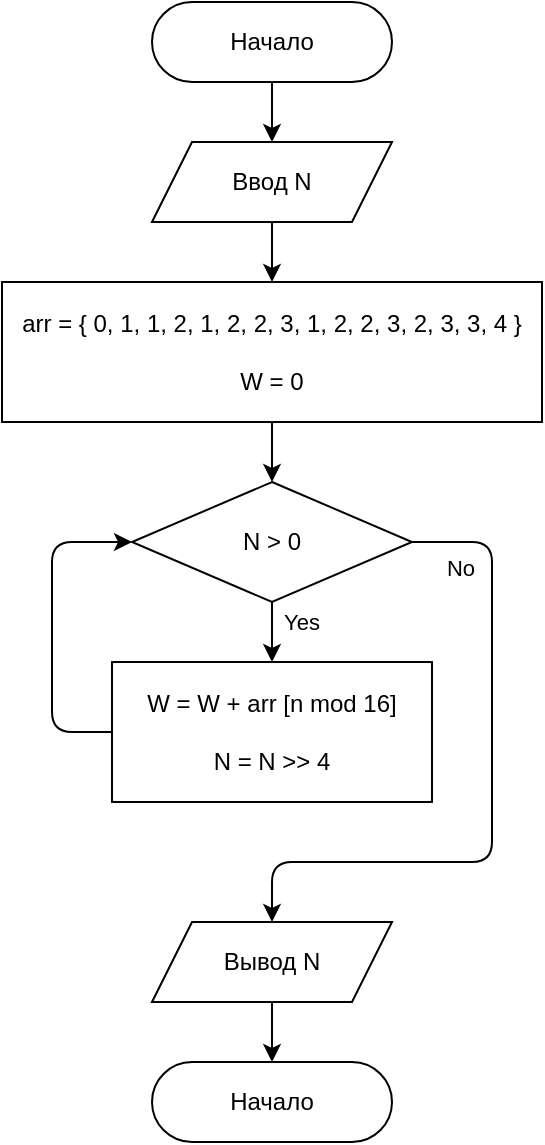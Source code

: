 <mxfile>
    <diagram id="3gmeP5vsMIf28vkynb5W" name="Page-1">
        <mxGraphModel dx="315" dy="230" grid="1" gridSize="10" guides="1" tooltips="1" connect="1" arrows="1" fold="1" page="1" pageScale="1" pageWidth="827" pageHeight="1169" math="0" shadow="0">
            <root>
                <mxCell id="0"/>
                <mxCell id="1" parent="0"/>
                <mxCell id="30" value="" style="edgeStyle=none;html=1;" edge="1" parent="1" source="28" target="29">
                    <mxGeometry relative="1" as="geometry"/>
                </mxCell>
                <mxCell id="28" value="Начало" style="rounded=1;whiteSpace=wrap;html=1;arcSize=50;" vertex="1" parent="1">
                    <mxGeometry x="354" y="300" width="120" height="40" as="geometry"/>
                </mxCell>
                <mxCell id="32" value="" style="edgeStyle=none;html=1;" edge="1" parent="1" source="29" target="31">
                    <mxGeometry relative="1" as="geometry"/>
                </mxCell>
                <mxCell id="29" value="Ввод N" style="shape=parallelogram;perimeter=parallelogramPerimeter;whiteSpace=wrap;html=1;fixedSize=1;" vertex="1" parent="1">
                    <mxGeometry x="354" y="370" width="120" height="40" as="geometry"/>
                </mxCell>
                <mxCell id="34" value="" style="edgeStyle=none;html=1;" edge="1" parent="1" source="31" target="33">
                    <mxGeometry relative="1" as="geometry"/>
                </mxCell>
                <mxCell id="31" value="&lt;div&gt;arr =&amp;nbsp;{&amp;nbsp;0, 1, 1, 2, 1, 2, 2, 3,&amp;nbsp;1, 2, 2, 3, 2, 3, 3, 4 }&lt;/div&gt;&lt;div&gt;&lt;br&gt;&lt;/div&gt;&lt;div&gt;W = 0&lt;br&gt;&lt;/div&gt;" style="rounded=0;whiteSpace=wrap;html=1;" vertex="1" parent="1">
                    <mxGeometry x="279" y="440" width="270" height="70" as="geometry"/>
                </mxCell>
                <mxCell id="39" style="edgeStyle=none;html=1;exitX=0.5;exitY=1;exitDx=0;exitDy=0;entryX=0.5;entryY=0;entryDx=0;entryDy=0;" edge="1" parent="1" source="33" target="35">
                    <mxGeometry relative="1" as="geometry"/>
                </mxCell>
                <mxCell id="40" value="Yes" style="edgeLabel;html=1;align=left;verticalAlign=middle;resizable=0;points=[];" vertex="1" connectable="0" parent="39">
                    <mxGeometry x="-0.149" relative="1" as="geometry">
                        <mxPoint x="4" y="-3" as="offset"/>
                    </mxGeometry>
                </mxCell>
                <mxCell id="43" style="edgeStyle=none;html=1;exitX=1;exitY=0.5;exitDx=0;exitDy=0;entryX=0.5;entryY=0;entryDx=0;entryDy=0;" edge="1" parent="1" source="33" target="42">
                    <mxGeometry relative="1" as="geometry">
                        <Array as="points">
                            <mxPoint x="524" y="570"/>
                            <mxPoint x="524" y="730"/>
                            <mxPoint x="414" y="730"/>
                        </Array>
                    </mxGeometry>
                </mxCell>
                <mxCell id="46" value="No" style="edgeLabel;html=1;align=center;verticalAlign=top;resizable=0;points=[];" vertex="1" connectable="0" parent="43">
                    <mxGeometry x="-0.848" y="1" relative="1" as="geometry">
                        <mxPoint x="-2" y="1" as="offset"/>
                    </mxGeometry>
                </mxCell>
                <mxCell id="33" value="N &amp;gt; 0" style="rhombus;whiteSpace=wrap;html=1;" vertex="1" parent="1">
                    <mxGeometry x="344" y="540" width="140" height="60" as="geometry"/>
                </mxCell>
                <mxCell id="37" style="edgeStyle=none;html=1;exitX=0;exitY=0.5;exitDx=0;exitDy=0;entryX=0;entryY=0.5;entryDx=0;entryDy=0;" edge="1" parent="1" source="35" target="33">
                    <mxGeometry relative="1" as="geometry">
                        <mxPoint x="304" y="665" as="targetPoint"/>
                        <Array as="points">
                            <mxPoint x="304" y="665"/>
                            <mxPoint x="304" y="570"/>
                        </Array>
                    </mxGeometry>
                </mxCell>
                <mxCell id="35" value="&lt;span&gt;W = W + arr [n mod 16]&lt;/span&gt;&lt;br&gt;&lt;br&gt;&lt;span&gt;N = N &amp;gt;&amp;gt; 4&lt;/span&gt;" style="rounded=0;whiteSpace=wrap;html=1;" vertex="1" parent="1">
                    <mxGeometry x="334" y="630" width="160" height="70" as="geometry"/>
                </mxCell>
                <mxCell id="45" value="" style="edgeStyle=none;html=1;" edge="1" parent="1" source="42" target="44">
                    <mxGeometry relative="1" as="geometry"/>
                </mxCell>
                <mxCell id="42" value="Вывод N" style="shape=parallelogram;perimeter=parallelogramPerimeter;whiteSpace=wrap;html=1;fixedSize=1;" vertex="1" parent="1">
                    <mxGeometry x="354" y="760" width="120" height="40" as="geometry"/>
                </mxCell>
                <mxCell id="44" value="Начало" style="rounded=1;whiteSpace=wrap;html=1;arcSize=50;" vertex="1" parent="1">
                    <mxGeometry x="354" y="830" width="120" height="40" as="geometry"/>
                </mxCell>
            </root>
        </mxGraphModel>
    </diagram>
</mxfile>